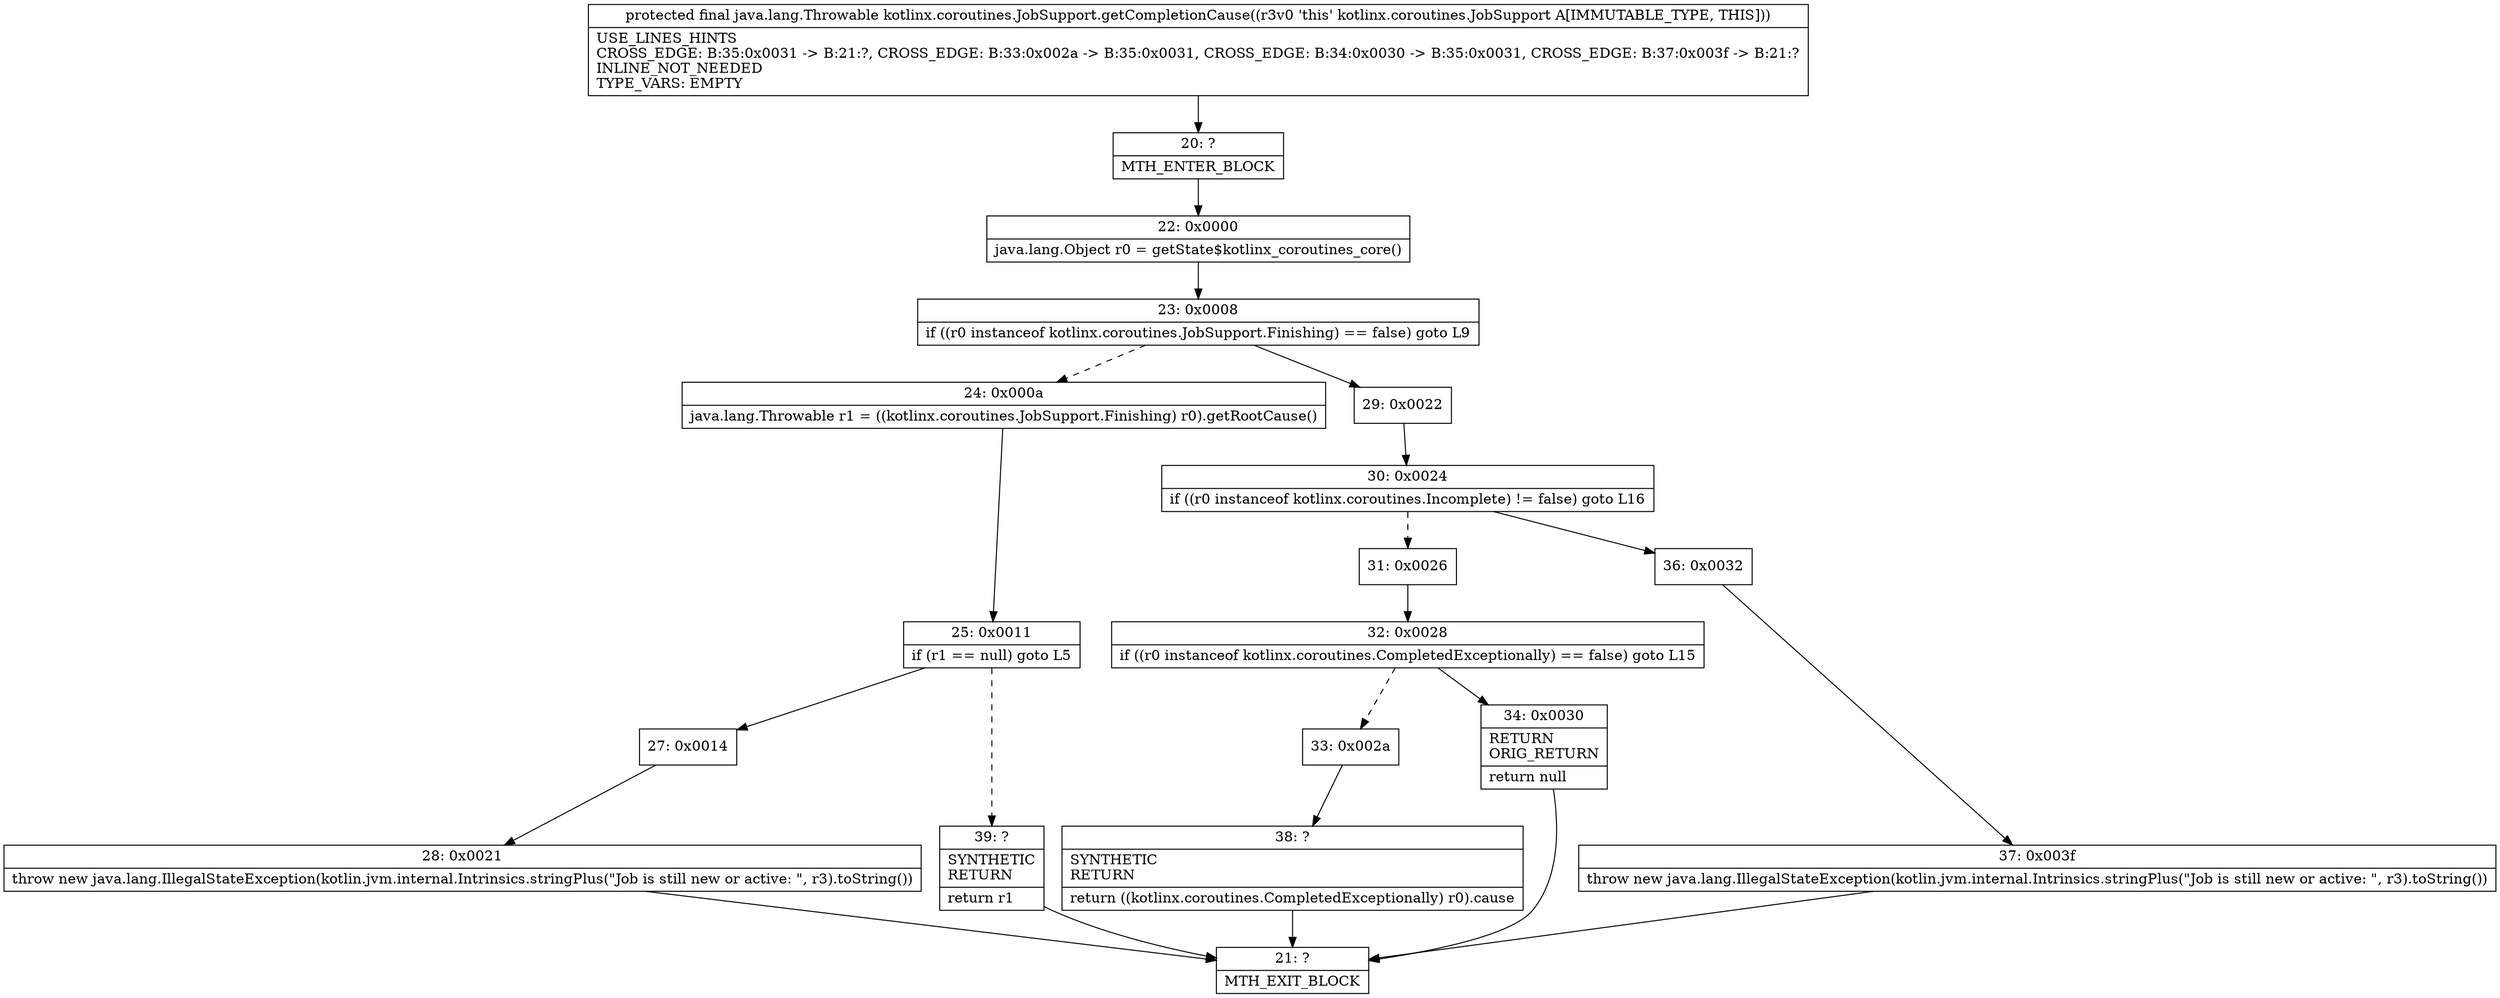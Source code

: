digraph "CFG forkotlinx.coroutines.JobSupport.getCompletionCause()Ljava\/lang\/Throwable;" {
Node_20 [shape=record,label="{20\:\ ?|MTH_ENTER_BLOCK\l}"];
Node_22 [shape=record,label="{22\:\ 0x0000|java.lang.Object r0 = getState$kotlinx_coroutines_core()\l}"];
Node_23 [shape=record,label="{23\:\ 0x0008|if ((r0 instanceof kotlinx.coroutines.JobSupport.Finishing) == false) goto L9\l}"];
Node_24 [shape=record,label="{24\:\ 0x000a|java.lang.Throwable r1 = ((kotlinx.coroutines.JobSupport.Finishing) r0).getRootCause()\l}"];
Node_25 [shape=record,label="{25\:\ 0x0011|if (r1 == null) goto L5\l}"];
Node_27 [shape=record,label="{27\:\ 0x0014}"];
Node_28 [shape=record,label="{28\:\ 0x0021|throw new java.lang.IllegalStateException(kotlin.jvm.internal.Intrinsics.stringPlus(\"Job is still new or active: \", r3).toString())\l}"];
Node_21 [shape=record,label="{21\:\ ?|MTH_EXIT_BLOCK\l}"];
Node_39 [shape=record,label="{39\:\ ?|SYNTHETIC\lRETURN\l|return r1\l}"];
Node_29 [shape=record,label="{29\:\ 0x0022}"];
Node_30 [shape=record,label="{30\:\ 0x0024|if ((r0 instanceof kotlinx.coroutines.Incomplete) != false) goto L16\l}"];
Node_31 [shape=record,label="{31\:\ 0x0026}"];
Node_32 [shape=record,label="{32\:\ 0x0028|if ((r0 instanceof kotlinx.coroutines.CompletedExceptionally) == false) goto L15\l}"];
Node_33 [shape=record,label="{33\:\ 0x002a}"];
Node_38 [shape=record,label="{38\:\ ?|SYNTHETIC\lRETURN\l|return ((kotlinx.coroutines.CompletedExceptionally) r0).cause\l}"];
Node_34 [shape=record,label="{34\:\ 0x0030|RETURN\lORIG_RETURN\l|return null\l}"];
Node_36 [shape=record,label="{36\:\ 0x0032}"];
Node_37 [shape=record,label="{37\:\ 0x003f|throw new java.lang.IllegalStateException(kotlin.jvm.internal.Intrinsics.stringPlus(\"Job is still new or active: \", r3).toString())\l}"];
MethodNode[shape=record,label="{protected final java.lang.Throwable kotlinx.coroutines.JobSupport.getCompletionCause((r3v0 'this' kotlinx.coroutines.JobSupport A[IMMUTABLE_TYPE, THIS]))  | USE_LINES_HINTS\lCROSS_EDGE: B:35:0x0031 \-\> B:21:?, CROSS_EDGE: B:33:0x002a \-\> B:35:0x0031, CROSS_EDGE: B:34:0x0030 \-\> B:35:0x0031, CROSS_EDGE: B:37:0x003f \-\> B:21:?\lINLINE_NOT_NEEDED\lTYPE_VARS: EMPTY\l}"];
MethodNode -> Node_20;Node_20 -> Node_22;
Node_22 -> Node_23;
Node_23 -> Node_24[style=dashed];
Node_23 -> Node_29;
Node_24 -> Node_25;
Node_25 -> Node_27;
Node_25 -> Node_39[style=dashed];
Node_27 -> Node_28;
Node_28 -> Node_21;
Node_39 -> Node_21;
Node_29 -> Node_30;
Node_30 -> Node_31[style=dashed];
Node_30 -> Node_36;
Node_31 -> Node_32;
Node_32 -> Node_33[style=dashed];
Node_32 -> Node_34;
Node_33 -> Node_38;
Node_38 -> Node_21;
Node_34 -> Node_21;
Node_36 -> Node_37;
Node_37 -> Node_21;
}

